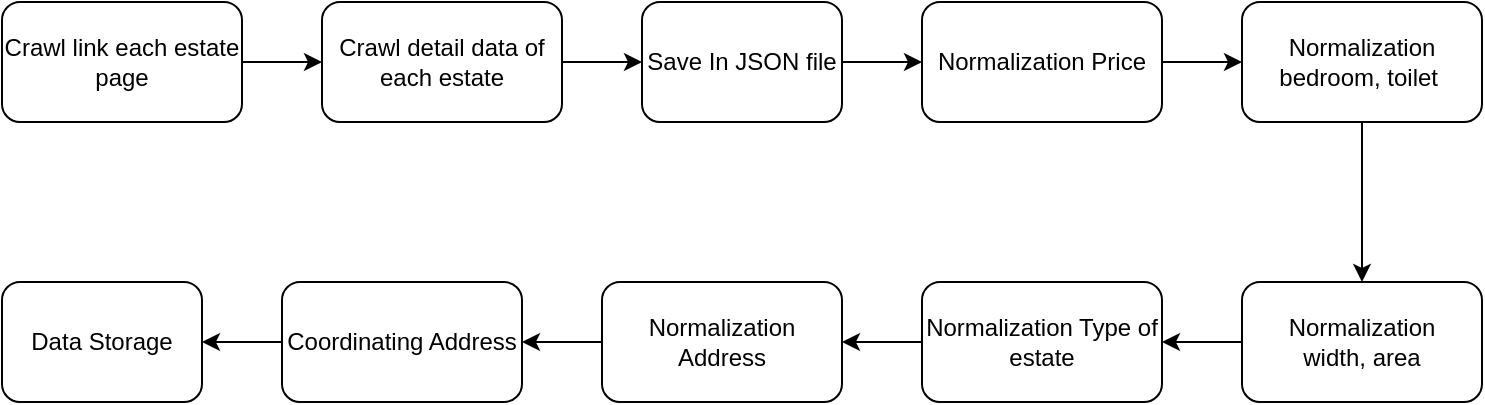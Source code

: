 <mxfile version="24.6.3" type="device">
  <diagram id="C5RBs43oDa-KdzZeNtuy" name="Page-1">
    <mxGraphModel dx="794" dy="420" grid="1" gridSize="10" guides="1" tooltips="1" connect="1" arrows="1" fold="1" page="1" pageScale="1" pageWidth="827" pageHeight="1169" math="0" shadow="0">
      <root>
        <mxCell id="WIyWlLk6GJQsqaUBKTNV-0" />
        <mxCell id="WIyWlLk6GJQsqaUBKTNV-1" parent="WIyWlLk6GJQsqaUBKTNV-0" />
        <mxCell id="Wm6mJanHDIBdTCAfnQ12-20" value="" style="edgeStyle=orthogonalEdgeStyle;rounded=0;orthogonalLoop=1;jettySize=auto;html=1;" edge="1" parent="WIyWlLk6GJQsqaUBKTNV-1" source="Wm6mJanHDIBdTCAfnQ12-2" target="Wm6mJanHDIBdTCAfnQ12-13">
          <mxGeometry relative="1" as="geometry" />
        </mxCell>
        <mxCell id="Wm6mJanHDIBdTCAfnQ12-2" value="Normalization&lt;div&gt;width, area&lt;/div&gt;" style="rounded=1;whiteSpace=wrap;html=1;" vertex="1" parent="WIyWlLk6GJQsqaUBKTNV-1">
          <mxGeometry x="680" y="341" width="120" height="60" as="geometry" />
        </mxCell>
        <mxCell id="Wm6mJanHDIBdTCAfnQ12-16" value="" style="edgeStyle=orthogonalEdgeStyle;rounded=0;orthogonalLoop=1;jettySize=auto;html=1;" edge="1" parent="WIyWlLk6GJQsqaUBKTNV-1" source="Wm6mJanHDIBdTCAfnQ12-3" target="Wm6mJanHDIBdTCAfnQ12-5">
          <mxGeometry relative="1" as="geometry" />
        </mxCell>
        <mxCell id="Wm6mJanHDIBdTCAfnQ12-3" value="Crawl detail data of each estate" style="rounded=1;whiteSpace=wrap;html=1;" vertex="1" parent="WIyWlLk6GJQsqaUBKTNV-1">
          <mxGeometry x="220" y="201" width="120" height="60" as="geometry" />
        </mxCell>
        <mxCell id="Wm6mJanHDIBdTCAfnQ12-15" value="" style="edgeStyle=orthogonalEdgeStyle;rounded=0;orthogonalLoop=1;jettySize=auto;html=1;" edge="1" parent="WIyWlLk6GJQsqaUBKTNV-1" source="Wm6mJanHDIBdTCAfnQ12-4" target="Wm6mJanHDIBdTCAfnQ12-3">
          <mxGeometry relative="1" as="geometry" />
        </mxCell>
        <mxCell id="Wm6mJanHDIBdTCAfnQ12-4" value="Crawl link each estate page" style="rounded=1;whiteSpace=wrap;html=1;" vertex="1" parent="WIyWlLk6GJQsqaUBKTNV-1">
          <mxGeometry x="60" y="201" width="120" height="60" as="geometry" />
        </mxCell>
        <mxCell id="Wm6mJanHDIBdTCAfnQ12-17" value="" style="edgeStyle=orthogonalEdgeStyle;rounded=0;orthogonalLoop=1;jettySize=auto;html=1;" edge="1" parent="WIyWlLk6GJQsqaUBKTNV-1" source="Wm6mJanHDIBdTCAfnQ12-5" target="Wm6mJanHDIBdTCAfnQ12-12">
          <mxGeometry relative="1" as="geometry" />
        </mxCell>
        <mxCell id="Wm6mJanHDIBdTCAfnQ12-5" value="Save In JSON file" style="rounded=1;whiteSpace=wrap;html=1;" vertex="1" parent="WIyWlLk6GJQsqaUBKTNV-1">
          <mxGeometry x="380" y="201" width="100" height="60" as="geometry" />
        </mxCell>
        <mxCell id="Wm6mJanHDIBdTCAfnQ12-6" value="Data Storage" style="rounded=1;whiteSpace=wrap;html=1;" vertex="1" parent="WIyWlLk6GJQsqaUBKTNV-1">
          <mxGeometry x="60" y="341" width="100" height="60" as="geometry" />
        </mxCell>
        <mxCell id="Wm6mJanHDIBdTCAfnQ12-23" value="" style="edgeStyle=orthogonalEdgeStyle;rounded=0;orthogonalLoop=1;jettySize=auto;html=1;" edge="1" parent="WIyWlLk6GJQsqaUBKTNV-1" source="Wm6mJanHDIBdTCAfnQ12-8" target="Wm6mJanHDIBdTCAfnQ12-6">
          <mxGeometry relative="1" as="geometry" />
        </mxCell>
        <mxCell id="Wm6mJanHDIBdTCAfnQ12-8" value="Coordinating Address" style="rounded=1;whiteSpace=wrap;html=1;" vertex="1" parent="WIyWlLk6GJQsqaUBKTNV-1">
          <mxGeometry x="200" y="341" width="120" height="60" as="geometry" />
        </mxCell>
        <mxCell id="Wm6mJanHDIBdTCAfnQ12-22" value="" style="edgeStyle=orthogonalEdgeStyle;rounded=0;orthogonalLoop=1;jettySize=auto;html=1;" edge="1" parent="WIyWlLk6GJQsqaUBKTNV-1" source="Wm6mJanHDIBdTCAfnQ12-11" target="Wm6mJanHDIBdTCAfnQ12-8">
          <mxGeometry relative="1" as="geometry" />
        </mxCell>
        <mxCell id="Wm6mJanHDIBdTCAfnQ12-11" value="Normalization Address" style="rounded=1;whiteSpace=wrap;html=1;" vertex="1" parent="WIyWlLk6GJQsqaUBKTNV-1">
          <mxGeometry x="360" y="341" width="120" height="60" as="geometry" />
        </mxCell>
        <mxCell id="Wm6mJanHDIBdTCAfnQ12-18" value="" style="edgeStyle=orthogonalEdgeStyle;rounded=0;orthogonalLoop=1;jettySize=auto;html=1;" edge="1" parent="WIyWlLk6GJQsqaUBKTNV-1" source="Wm6mJanHDIBdTCAfnQ12-12" target="Wm6mJanHDIBdTCAfnQ12-14">
          <mxGeometry relative="1" as="geometry" />
        </mxCell>
        <mxCell id="Wm6mJanHDIBdTCAfnQ12-12" value="Normalization Price" style="rounded=1;whiteSpace=wrap;html=1;" vertex="1" parent="WIyWlLk6GJQsqaUBKTNV-1">
          <mxGeometry x="520" y="201" width="120" height="60" as="geometry" />
        </mxCell>
        <mxCell id="Wm6mJanHDIBdTCAfnQ12-21" value="" style="edgeStyle=orthogonalEdgeStyle;rounded=0;orthogonalLoop=1;jettySize=auto;html=1;" edge="1" parent="WIyWlLk6GJQsqaUBKTNV-1" source="Wm6mJanHDIBdTCAfnQ12-13" target="Wm6mJanHDIBdTCAfnQ12-11">
          <mxGeometry relative="1" as="geometry" />
        </mxCell>
        <mxCell id="Wm6mJanHDIBdTCAfnQ12-13" value="Normalization Type of estate" style="rounded=1;whiteSpace=wrap;html=1;" vertex="1" parent="WIyWlLk6GJQsqaUBKTNV-1">
          <mxGeometry x="520" y="341" width="120" height="60" as="geometry" />
        </mxCell>
        <mxCell id="Wm6mJanHDIBdTCAfnQ12-19" value="" style="edgeStyle=orthogonalEdgeStyle;rounded=0;orthogonalLoop=1;jettySize=auto;html=1;" edge="1" parent="WIyWlLk6GJQsqaUBKTNV-1" source="Wm6mJanHDIBdTCAfnQ12-14" target="Wm6mJanHDIBdTCAfnQ12-2">
          <mxGeometry relative="1" as="geometry" />
        </mxCell>
        <mxCell id="Wm6mJanHDIBdTCAfnQ12-14" value="Normalization&lt;div&gt;bedroom, toilet&amp;nbsp;&lt;/div&gt;" style="rounded=1;whiteSpace=wrap;html=1;" vertex="1" parent="WIyWlLk6GJQsqaUBKTNV-1">
          <mxGeometry x="680" y="201" width="120" height="60" as="geometry" />
        </mxCell>
      </root>
    </mxGraphModel>
  </diagram>
</mxfile>
